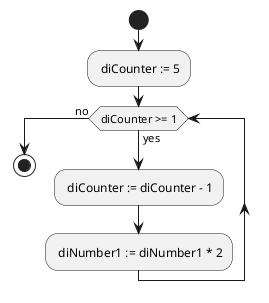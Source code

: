 @startuml

start
: diCounter := 5;

while (diCounter >= 1) is (yes)
    : diCounter := diCounter - 1;
    : diNumber1 := diNumber1 * 2;
endwhile (no)

stop

@enduml



